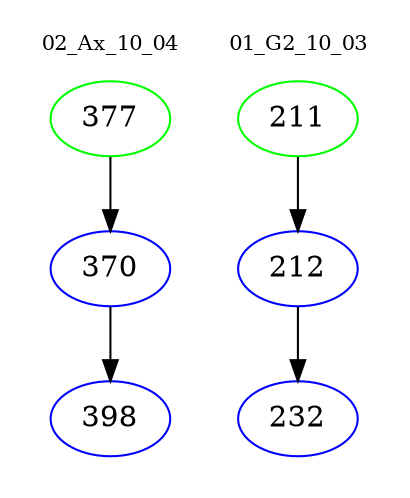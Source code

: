 digraph{
subgraph cluster_0 {
color = white
label = "02_Ax_10_04";
fontsize=10;
T0_377 [label="377", color="green"]
T0_377 -> T0_370 [color="black"]
T0_370 [label="370", color="blue"]
T0_370 -> T0_398 [color="black"]
T0_398 [label="398", color="blue"]
}
subgraph cluster_1 {
color = white
label = "01_G2_10_03";
fontsize=10;
T1_211 [label="211", color="green"]
T1_211 -> T1_212 [color="black"]
T1_212 [label="212", color="blue"]
T1_212 -> T1_232 [color="black"]
T1_232 [label="232", color="blue"]
}
}
